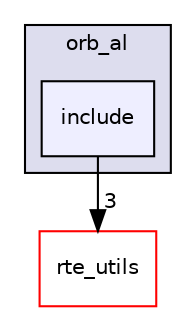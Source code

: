 digraph "runtime_env/orb_al/include" {
  compound=true
  node [ fontsize="10", fontname="Helvetica"];
  edge [ labelfontsize="10", labelfontname="Helvetica"];
  subgraph clusterdir_e18fda149894c12fa269693310106ac1 {
    graph [ bgcolor="#ddddee", pencolor="black", label="orb_al" fontname="Helvetica", fontsize="10", URL="dir_e18fda149894c12fa269693310106ac1.html"]
  dir_0fec9f66f726df6a95b984929172b66d [shape=box, label="include", style="filled", fillcolor="#eeeeff", pencolor="black", URL="dir_0fec9f66f726df6a95b984929172b66d.html"];
  }
  dir_8f9a475dbd6b925c5ec1184392d41305 [shape=box label="rte_utils" fillcolor="white" style="filled" color="red" URL="dir_8f9a475dbd6b925c5ec1184392d41305.html"];
  dir_0fec9f66f726df6a95b984929172b66d->dir_8f9a475dbd6b925c5ec1184392d41305 [headlabel="3", labeldistance=1.5 headhref="dir_000036_000037.html"];
}
